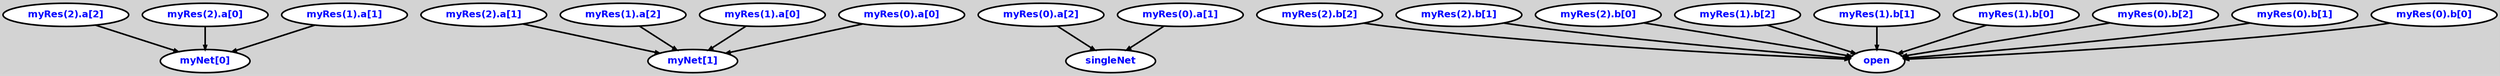 digraph {

ordering=out;
	ranksep=.4;
	bgcolor="lightgrey"; node [fixedsize=false, fontsize=12, fontname="Helvetica-bold", fontcolor="blue"
		width=.25, height=.25, color="black", fillcolor="white", style="filled, solid, bold"];
	edge [arrowsize=.5, color="black", style="bold"]  n0 [label="myNet[0]"];
  n1 [label="myNet[1]"];
  n2 [label="singleNet"];
  n3 [label="open"];
  p0 [label="myRes(2).a[2]"];
  p1 [label="myRes(2).a[1]"];
  p2 [label="myRes(2).a[0]"];
  p3 [label="myRes(2).b[2]"];
  p4 [label="myRes(2).b[1]"];
  p5 [label="myRes(2).b[0]"];
  p6 [label="myRes(1).a[2]"];
  p7 [label="myRes(1).a[1]"];
  p8 [label="myRes(1).a[0]"];
  p9 [label="myRes(1).b[2]"];
  p10 [label="myRes(1).b[1]"];
  p11 [label="myRes(1).b[0]"];
  p12 [label="myRes(0).a[2]"];
  p13 [label="myRes(0).a[1]"];
  p14 [label="myRes(0).a[0]"];
  p15 [label="myRes(0).b[2]"];
  p16 [label="myRes(0).b[1]"];
  p17 [label="myRes(0).b[0]"];
  p0 -> n0;
  p1 -> n1;
  p2 -> n0;
  p3 -> n3;
  p4 -> n3;
  p5 -> n3;
  p6 -> n1;
  p7 -> n0;
  p8 -> n1;
  p9 -> n3;
  p10 -> n3;
  p11 -> n3;
  p12 -> n2;
  p13 -> n2;
  p14 -> n1;
  p15 -> n3;
  p17 -> n3;
  p16 -> n3;
}
